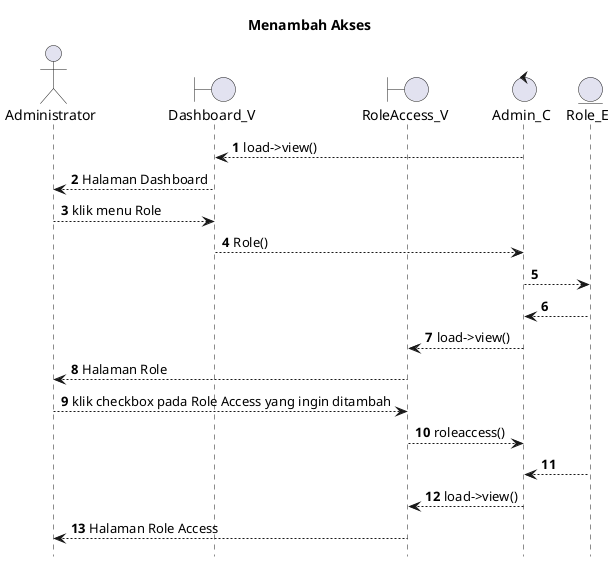 @startuml

autonumber
hide footbox
title Menambah Akses

Actor Administrator
boundary Dashboard_V
boundary RoleAccess_V
control Admin_C
Entity Role_E

Admin_C --> Dashboard_V: load->view()
Dashboard_V --> Administrator: Halaman Dashboard
Administrator --> Dashboard_V: klik menu Role
Dashboard_V --> Admin_C: Role()
Admin_C --> Role_E:
    
    Role_E --> Admin_C:
    Admin_C --> RoleAccess_V: load->view()
    RoleAccess_V --> Administrator: Halaman Role

Administrator --> RoleAccess_V: klik checkbox pada Role Access yang ingin ditambah
RoleAccess_V --> Admin_C: roleaccess()

    Role_E --> Admin_C: 
    Admin_C --> RoleAccess_V: load->view()
    RoleAccess_V --> Administrator: Halaman Role Access



@enduml